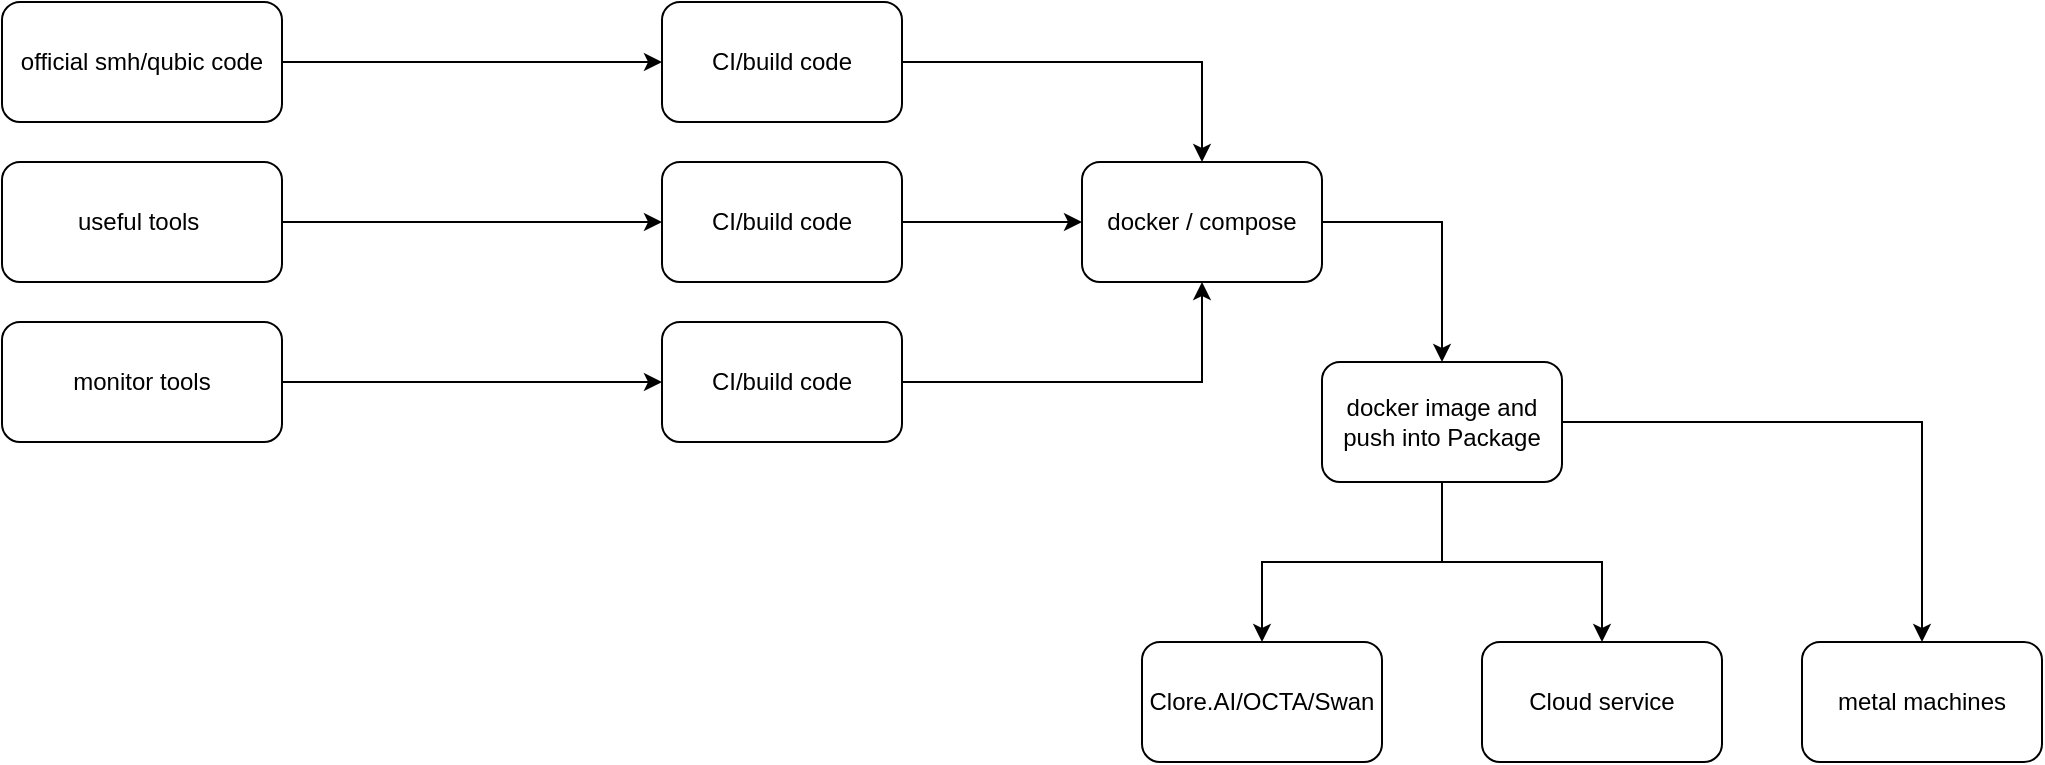 <mxfile version="24.3.1" type="github" pages="4">
  <diagram name="miningworkflow" id="3J1K3kk3U_pk_pzTgoC_">
    <mxGraphModel dx="2109" dy="672" grid="1" gridSize="10" guides="1" tooltips="1" connect="1" arrows="1" fold="1" page="1" pageScale="1" pageWidth="850" pageHeight="1100" math="0" shadow="0">
      <root>
        <mxCell id="0" />
        <mxCell id="1" parent="0" />
        <mxCell id="kpYyH4CZ8bebxXl8eGDB-11" style="edgeStyle=orthogonalEdgeStyle;rounded=0;orthogonalLoop=1;jettySize=auto;html=1;entryX=0;entryY=0.5;entryDx=0;entryDy=0;" edge="1" parent="1" source="kpYyH4CZ8bebxXl8eGDB-1" target="kpYyH4CZ8bebxXl8eGDB-3">
          <mxGeometry relative="1" as="geometry" />
        </mxCell>
        <mxCell id="kpYyH4CZ8bebxXl8eGDB-1" value="official smh/qubic code" style="rounded=1;whiteSpace=wrap;html=1;" vertex="1" parent="1">
          <mxGeometry x="-130" y="160" width="140" height="60" as="geometry" />
        </mxCell>
        <mxCell id="kpYyH4CZ8bebxXl8eGDB-5" style="edgeStyle=orthogonalEdgeStyle;rounded=0;orthogonalLoop=1;jettySize=auto;html=1;" edge="1" parent="1" source="kpYyH4CZ8bebxXl8eGDB-2" target="kpYyH4CZ8bebxXl8eGDB-4">
          <mxGeometry relative="1" as="geometry" />
        </mxCell>
        <mxCell id="kpYyH4CZ8bebxXl8eGDB-7" style="edgeStyle=orthogonalEdgeStyle;rounded=0;orthogonalLoop=1;jettySize=auto;html=1;" edge="1" parent="1" source="kpYyH4CZ8bebxXl8eGDB-2" target="kpYyH4CZ8bebxXl8eGDB-6">
          <mxGeometry relative="1" as="geometry" />
        </mxCell>
        <mxCell id="kpYyH4CZ8bebxXl8eGDB-22" style="edgeStyle=orthogonalEdgeStyle;rounded=0;orthogonalLoop=1;jettySize=auto;html=1;" edge="1" parent="1" source="kpYyH4CZ8bebxXl8eGDB-2" target="kpYyH4CZ8bebxXl8eGDB-21">
          <mxGeometry relative="1" as="geometry" />
        </mxCell>
        <mxCell id="kpYyH4CZ8bebxXl8eGDB-2" value="docker image and push into Package" style="rounded=1;whiteSpace=wrap;html=1;" vertex="1" parent="1">
          <mxGeometry x="530" y="340" width="120" height="60" as="geometry" />
        </mxCell>
        <mxCell id="kpYyH4CZ8bebxXl8eGDB-17" style="edgeStyle=orthogonalEdgeStyle;rounded=0;orthogonalLoop=1;jettySize=auto;html=1;" edge="1" parent="1" source="kpYyH4CZ8bebxXl8eGDB-3" target="kpYyH4CZ8bebxXl8eGDB-16">
          <mxGeometry relative="1" as="geometry" />
        </mxCell>
        <mxCell id="kpYyH4CZ8bebxXl8eGDB-3" value="CI/build code" style="rounded=1;whiteSpace=wrap;html=1;" vertex="1" parent="1">
          <mxGeometry x="200" y="160" width="120" height="60" as="geometry" />
        </mxCell>
        <mxCell id="kpYyH4CZ8bebxXl8eGDB-4" value="Cloud service" style="rounded=1;whiteSpace=wrap;html=1;" vertex="1" parent="1">
          <mxGeometry x="610" y="480" width="120" height="60" as="geometry" />
        </mxCell>
        <mxCell id="kpYyH4CZ8bebxXl8eGDB-6" value="Clore.AI/OCTA/Swan" style="rounded=1;whiteSpace=wrap;html=1;" vertex="1" parent="1">
          <mxGeometry x="440" y="480" width="120" height="60" as="geometry" />
        </mxCell>
        <mxCell id="kpYyH4CZ8bebxXl8eGDB-13" style="edgeStyle=orthogonalEdgeStyle;rounded=0;orthogonalLoop=1;jettySize=auto;html=1;" edge="1" parent="1" source="kpYyH4CZ8bebxXl8eGDB-8" target="kpYyH4CZ8bebxXl8eGDB-12">
          <mxGeometry relative="1" as="geometry" />
        </mxCell>
        <mxCell id="kpYyH4CZ8bebxXl8eGDB-8" value="useful tools&amp;nbsp;" style="rounded=1;whiteSpace=wrap;html=1;" vertex="1" parent="1">
          <mxGeometry x="-130" y="240" width="140" height="60" as="geometry" />
        </mxCell>
        <mxCell id="kpYyH4CZ8bebxXl8eGDB-15" style="edgeStyle=orthogonalEdgeStyle;rounded=0;orthogonalLoop=1;jettySize=auto;html=1;" edge="1" parent="1" source="kpYyH4CZ8bebxXl8eGDB-9" target="kpYyH4CZ8bebxXl8eGDB-14">
          <mxGeometry relative="1" as="geometry" />
        </mxCell>
        <mxCell id="kpYyH4CZ8bebxXl8eGDB-9" value="monitor tools" style="rounded=1;whiteSpace=wrap;html=1;" vertex="1" parent="1">
          <mxGeometry x="-130" y="320" width="140" height="60" as="geometry" />
        </mxCell>
        <mxCell id="kpYyH4CZ8bebxXl8eGDB-18" style="edgeStyle=orthogonalEdgeStyle;rounded=0;orthogonalLoop=1;jettySize=auto;html=1;" edge="1" parent="1" source="kpYyH4CZ8bebxXl8eGDB-12" target="kpYyH4CZ8bebxXl8eGDB-16">
          <mxGeometry relative="1" as="geometry" />
        </mxCell>
        <mxCell id="kpYyH4CZ8bebxXl8eGDB-12" value="CI/build code" style="rounded=1;whiteSpace=wrap;html=1;" vertex="1" parent="1">
          <mxGeometry x="200" y="240" width="120" height="60" as="geometry" />
        </mxCell>
        <mxCell id="kpYyH4CZ8bebxXl8eGDB-19" style="edgeStyle=orthogonalEdgeStyle;rounded=0;orthogonalLoop=1;jettySize=auto;html=1;entryX=0.5;entryY=1;entryDx=0;entryDy=0;" edge="1" parent="1" source="kpYyH4CZ8bebxXl8eGDB-14" target="kpYyH4CZ8bebxXl8eGDB-16">
          <mxGeometry relative="1" as="geometry" />
        </mxCell>
        <mxCell id="kpYyH4CZ8bebxXl8eGDB-14" value="CI/build code" style="rounded=1;whiteSpace=wrap;html=1;" vertex="1" parent="1">
          <mxGeometry x="200" y="320" width="120" height="60" as="geometry" />
        </mxCell>
        <mxCell id="kpYyH4CZ8bebxXl8eGDB-20" style="edgeStyle=orthogonalEdgeStyle;rounded=0;orthogonalLoop=1;jettySize=auto;html=1;entryX=0.5;entryY=0;entryDx=0;entryDy=0;" edge="1" parent="1" source="kpYyH4CZ8bebxXl8eGDB-16" target="kpYyH4CZ8bebxXl8eGDB-2">
          <mxGeometry relative="1" as="geometry">
            <mxPoint x="780" y="250" as="targetPoint" />
            <Array as="points">
              <mxPoint x="590" y="270" />
            </Array>
          </mxGeometry>
        </mxCell>
        <mxCell id="kpYyH4CZ8bebxXl8eGDB-16" value="docker / compose" style="rounded=1;whiteSpace=wrap;html=1;" vertex="1" parent="1">
          <mxGeometry x="410" y="240" width="120" height="60" as="geometry" />
        </mxCell>
        <mxCell id="kpYyH4CZ8bebxXl8eGDB-21" value="metal machines" style="rounded=1;whiteSpace=wrap;html=1;" vertex="1" parent="1">
          <mxGeometry x="770" y="480" width="120" height="60" as="geometry" />
        </mxCell>
      </root>
    </mxGraphModel>
  </diagram>
  <diagram id="5eSb4Et5eHVaA7cftG0I" name="系统资源调度器">
    <mxGraphModel grid="1" page="1" gridSize="10" guides="1" tooltips="1" connect="1" arrows="1" fold="1" pageScale="1" pageWidth="850" pageHeight="1100" math="0" shadow="0">
      <root>
        <mxCell id="0" />
        <mxCell id="1" parent="0" />
        <mxCell id="3e3WdtYJi3byp37MJGVG-2" value="Agent" style="rounded=1;whiteSpace=wrap;html=1;" vertex="1" parent="1">
          <mxGeometry x="310" y="380" width="120" height="60" as="geometry" />
        </mxCell>
        <mxCell id="3e3WdtYJi3byp37MJGVG-8" style="edgeStyle=orthogonalEdgeStyle;rounded=0;orthogonalLoop=1;jettySize=auto;html=1;entryX=0.5;entryY=0;entryDx=0;entryDy=0;" edge="1" parent="1" source="3e3WdtYJi3byp37MJGVG-3" target="3e3WdtYJi3byp37MJGVG-7">
          <mxGeometry relative="1" as="geometry" />
        </mxCell>
        <mxCell id="3e3WdtYJi3byp37MJGVG-3" value="Disk" style="rounded=1;whiteSpace=wrap;html=1;" vertex="1" parent="1">
          <mxGeometry x="100" y="140" width="120" height="60" as="geometry" />
        </mxCell>
        <mxCell id="3e3WdtYJi3byp37MJGVG-4" value="CPU" style="rounded=1;whiteSpace=wrap;html=1;" vertex="1" parent="1">
          <mxGeometry x="310" y="140" width="120" height="60" as="geometry" />
        </mxCell>
        <mxCell id="3e3WdtYJi3byp37MJGVG-10" style="edgeStyle=orthogonalEdgeStyle;rounded=0;orthogonalLoop=1;jettySize=auto;html=1;" edge="1" parent="1" source="3e3WdtYJi3byp37MJGVG-5" target="3e3WdtYJi3byp37MJGVG-9">
          <mxGeometry relative="1" as="geometry" />
        </mxCell>
        <mxCell id="3e3WdtYJi3byp37MJGVG-5" value="NET" style="rounded=1;whiteSpace=wrap;html=1;" vertex="1" parent="1">
          <mxGeometry x="520" y="140" width="120" height="60" as="geometry" />
        </mxCell>
        <mxCell id="3e3WdtYJi3byp37MJGVG-6" value="" style="rounded=1;whiteSpace=wrap;html=1;" vertex="1" parent="1">
          <mxGeometry x="730" y="140" width="120" height="60" as="geometry" />
        </mxCell>
        <mxCell id="3e3WdtYJi3byp37MJGVG-7" value="IO" style="rounded=1;whiteSpace=wrap;html=1;" vertex="1" parent="1">
          <mxGeometry x="100" y="250" width="120" height="60" as="geometry" />
        </mxCell>
        <mxCell id="3e3WdtYJi3byp37MJGVG-9" value="IO" style="rounded=1;whiteSpace=wrap;html=1;" vertex="1" parent="1">
          <mxGeometry x="520" y="250" width="120" height="60" as="geometry" />
        </mxCell>
      </root>
    </mxGraphModel>
  </diagram>
  <diagram id="hZKAB1Cn7i142pxQF0mu" name="不同poet横跳">
    <mxGraphModel grid="1" page="1" gridSize="10" guides="1" tooltips="1" connect="1" arrows="1" fold="1" pageScale="1" pageWidth="850" pageHeight="1100" math="0" shadow="0">
      <root>
        <mxCell id="0" />
        <mxCell id="1" parent="0" />
        <mxCell id="VgnhrV34B0ScWDj17qua-5" value="default poet service" style="rounded=0;whiteSpace=wrap;html=1;" vertex="1" parent="1">
          <mxGeometry x="280" y="30" width="420" height="60" as="geometry" />
        </mxCell>
        <mxCell id="VgnhrV34B0ScWDj17qua-21" value="" style="rounded=0;whiteSpace=wrap;html=1;fillColor=#fff2cc;strokeColor=#d6b656;" vertex="1" parent="1">
          <mxGeometry x="150" y="-38" width="250" height="60" as="geometry" />
        </mxCell>
        <mxCell id="VgnhrV34B0ScWDj17qua-19" value="Create ATX" style="rounded=0;whiteSpace=wrap;html=1;fillColor=#dae8fc;strokeColor=#6c8ebf;" vertex="1" parent="1">
          <mxGeometry x="250" y="180" width="90" height="60" as="geometry" />
        </mxCell>
        <mxCell id="VgnhrV34B0ScWDj17qua-3" value="" style="endArrow=classic;html=1;rounded=0;" edge="1" parent="1">
          <mxGeometry width="50" height="50" relative="1" as="geometry">
            <mxPoint x="-280" y="320" as="sourcePoint" />
            <mxPoint x="1040" y="320" as="targetPoint" />
          </mxGeometry>
        </mxCell>
        <mxCell id="VgnhrV34B0ScWDj17qua-4" value="" style="endArrow=classic;html=1;rounded=0;dashed=1;dashPattern=8 8;" edge="1" parent="1">
          <mxGeometry width="50" height="50" relative="1" as="geometry">
            <mxPoint x="280" y="320" as="sourcePoint" />
            <mxPoint x="280" y="90" as="targetPoint" />
          </mxGeometry>
        </mxCell>
        <mxCell id="VgnhrV34B0ScWDj17qua-6" value="team24" style="rounded=0;whiteSpace=wrap;html=1;" vertex="1" parent="1">
          <mxGeometry x="425" y="180" width="420" height="60" as="geometry" />
        </mxCell>
        <mxCell id="VgnhrV34B0ScWDj17qua-7" value="" style="endArrow=classic;html=1;rounded=0;" edge="1" parent="1">
          <mxGeometry width="50" height="50" relative="1" as="geometry">
            <mxPoint x="423.57" y="320" as="sourcePoint" />
            <mxPoint x="423.57" y="240" as="targetPoint" />
          </mxGeometry>
        </mxCell>
        <mxCell id="VgnhrV34B0ScWDj17qua-8" value="Create ATX" style="rounded=0;whiteSpace=wrap;html=1;fillColor=#dae8fc;strokeColor=#6c8ebf;" vertex="1" parent="1">
          <mxGeometry x="170" y="30" width="90" height="60" as="geometry" />
        </mxCell>
        <mxCell id="VgnhrV34B0ScWDj17qua-11" value="default poet service" style="rounded=0;whiteSpace=wrap;html=1;" vertex="1" parent="1">
          <mxGeometry x="-270" y="30" width="420" height="60" as="geometry" />
        </mxCell>
        <mxCell id="VgnhrV34B0ScWDj17qua-12" value="" style="endArrow=classic;startArrow=classic;html=1;rounded=0;" edge="1" parent="1">
          <mxGeometry width="50" height="50" relative="1" as="geometry">
            <mxPoint x="150" as="sourcePoint" />
            <mxPoint x="280" as="targetPoint" />
          </mxGeometry>
        </mxCell>
        <mxCell id="VgnhrV34B0ScWDj17qua-15" value="default 12 hours" style="edgeLabel;html=1;align=center;verticalAlign=middle;resizable=0;points=[];" vertex="1" connectable="0" parent="VgnhrV34B0ScWDj17qua-12">
          <mxGeometry x="-0.104" relative="1" as="geometry">
            <mxPoint as="offset" />
          </mxGeometry>
        </mxCell>
        <mxCell id="VgnhrV34B0ScWDj17qua-13" value="" style="endArrow=classic;html=1;rounded=0;" edge="1" parent="1">
          <mxGeometry width="50" height="50" relative="1" as="geometry">
            <mxPoint x="150" y="30" as="sourcePoint" />
            <mxPoint x="150" y="-40" as="targetPoint" />
          </mxGeometry>
        </mxCell>
        <mxCell id="VgnhrV34B0ScWDj17qua-14" value="" style="endArrow=classic;html=1;rounded=0;" edge="1" parent="1">
          <mxGeometry width="50" height="50" relative="1" as="geometry">
            <mxPoint x="280" y="30" as="sourcePoint" />
            <mxPoint x="280" y="-40" as="targetPoint" />
          </mxGeometry>
        </mxCell>
        <mxCell id="VgnhrV34B0ScWDj17qua-16" value="team24" style="rounded=0;whiteSpace=wrap;html=1;" vertex="1" parent="1">
          <mxGeometry x="-210" y="180" width="420" height="60" as="geometry" />
        </mxCell>
        <mxCell id="VgnhrV34B0ScWDj17qua-17" value="" style="endArrow=classic;startArrow=classic;html=1;rounded=0;" edge="1" parent="1">
          <mxGeometry width="50" height="50" relative="1" as="geometry">
            <mxPoint x="210" y="170" as="sourcePoint" />
            <mxPoint x="430" y="170" as="targetPoint" />
          </mxGeometry>
        </mxCell>
        <mxCell id="VgnhrV34B0ScWDj17qua-18" value="&amp;nbsp;24 hours" style="edgeLabel;html=1;align=center;verticalAlign=middle;resizable=0;points=[];" vertex="1" connectable="0" parent="VgnhrV34B0ScWDj17qua-17">
          <mxGeometry x="-0.104" relative="1" as="geometry">
            <mxPoint as="offset" />
          </mxGeometry>
        </mxCell>
        <mxCell id="VgnhrV34B0ScWDj17qua-20" value="" style="curved=1;endArrow=classic;html=1;rounded=0;exitX=1;exitY=1;exitDx=0;exitDy=0;" edge="1" parent="1" source="VgnhrV34B0ScWDj17qua-21">
          <mxGeometry width="50" height="50" relative="1" as="geometry">
            <mxPoint x="400" y="160" as="sourcePoint" />
            <mxPoint x="420" y="200" as="targetPoint" />
            <Array as="points">
              <mxPoint x="440" y="110" />
              <mxPoint x="430" y="130" />
              <mxPoint x="400" y="110" />
            </Array>
          </mxGeometry>
        </mxCell>
      </root>
    </mxGraphModel>
  </diagram>
  <diagram id="wfaG5kPf4200wHSjHIdk" name="监控调度，涉及内存">
    <mxGraphModel dx="2109" dy="672" grid="1" gridSize="10" guides="1" tooltips="1" connect="1" arrows="1" fold="1" page="1" pageScale="1" pageWidth="850" pageHeight="1100" math="0" shadow="0">
      <root>
        <mxCell id="0" />
        <mxCell id="1" parent="0" />
        <mxCell id="MgpBced8UhODXdI7eE5C-3" style="edgeStyle=orthogonalEdgeStyle;rounded=0;orthogonalLoop=1;jettySize=auto;html=1;" edge="1" parent="1" source="MgpBced8UhODXdI7eE5C-1" target="MgpBced8UhODXdI7eE5C-2">
          <mxGeometry relative="1" as="geometry" />
        </mxCell>
        <mxCell id="MgpBced8UhODXdI7eE5C-1" value="node1 -&amp;gt; dir1&lt;div&gt;node2 -&amp;gt; dir2&lt;br&gt;&lt;/div&gt;&lt;div&gt;node3 -&amp;gt; dir3&lt;br&gt;&lt;/div&gt;&lt;div&gt;node4 -&amp;gt; dir4&lt;br&gt;&lt;/div&gt;" style="rounded=1;whiteSpace=wrap;html=1;" vertex="1" parent="1">
          <mxGeometry x="-250" y="450" width="120" height="60" as="geometry" />
        </mxCell>
        <mxCell id="MgpBced8UhODXdI7eE5C-2" value="&lt;div&gt;Agent&lt;/div&gt;" style="rounded=1;whiteSpace=wrap;html=1;verticalAlign=bottom;" vertex="1" parent="1">
          <mxGeometry x="-110" y="295" width="1130" height="370" as="geometry" />
        </mxCell>
        <mxCell id="MgpBced8UhODXdI7eE5C-26" value="" style="group" vertex="1" connectable="0" parent="1">
          <mxGeometry x="80" y="320" width="735" height="60" as="geometry" />
        </mxCell>
        <mxCell id="MgpBced8UhODXdI7eE5C-16" value="" style="shape=process;whiteSpace=wrap;html=1;backgroundOutline=1;size=0.025;" vertex="1" parent="MgpBced8UhODXdI7eE5C-26">
          <mxGeometry width="735" height="60" as="geometry" />
        </mxCell>
        <mxCell id="MgpBced8UhODXdI7eE5C-21" value="1" style="ellipse;whiteSpace=wrap;html=1;fillColor=#fff2cc;strokeColor=#d6b656;" vertex="1" parent="MgpBced8UhODXdI7eE5C-26">
          <mxGeometry x="334" y="5" width="50" height="50" as="geometry" />
        </mxCell>
        <mxCell id="MgpBced8UhODXdI7eE5C-22" value="2" style="ellipse;whiteSpace=wrap;html=1;fillColor=#fff2cc;strokeColor=#d6b656;" vertex="1" parent="MgpBced8UhODXdI7eE5C-26">
          <mxGeometry x="394" y="5" width="50" height="50" as="geometry" />
        </mxCell>
        <mxCell id="MgpBced8UhODXdI7eE5C-23" value="3" style="ellipse;whiteSpace=wrap;html=1;fillColor=#fff2cc;strokeColor=#d6b656;" vertex="1" parent="MgpBced8UhODXdI7eE5C-26">
          <mxGeometry x="450" y="5" width="50" height="50" as="geometry" />
        </mxCell>
        <mxCell id="MgpBced8UhODXdI7eE5C-24" value="4" style="ellipse;whiteSpace=wrap;html=1;fillColor=#fff2cc;strokeColor=#d6b656;" vertex="1" parent="MgpBced8UhODXdI7eE5C-26">
          <mxGeometry x="510" y="5" width="50" height="50" as="geometry" />
        </mxCell>
        <mxCell id="MgpBced8UhODXdI7eE5C-25" value="5" style="ellipse;whiteSpace=wrap;html=1;fillColor=#fff2cc;strokeColor=#d6b656;" vertex="1" parent="MgpBced8UhODXdI7eE5C-26">
          <mxGeometry x="570" y="5" width="50" height="50" as="geometry" />
        </mxCell>
        <mxCell id="MgpBced8UhODXdI7eE5C-41" value="runing" style="text;html=1;align=center;verticalAlign=middle;resizable=0;points=[];autosize=1;strokeColor=none;fillColor=none;" vertex="1" parent="MgpBced8UhODXdI7eE5C-26">
          <mxGeometry x="25" y="15" width="60" height="30" as="geometry" />
        </mxCell>
        <mxCell id="MgpBced8UhODXdI7eE5C-50" value="" style="edgeStyle=orthogonalEdgeStyle;rounded=0;orthogonalLoop=1;jettySize=auto;html=1;" edge="1" parent="1" source="MgpBced8UhODXdI7eE5C-27" target="MgpBced8UhODXdI7eE5C-49">
          <mxGeometry relative="1" as="geometry" />
        </mxCell>
        <mxCell id="MgpBced8UhODXdI7eE5C-27" value="node1 -&amp;gt; dir1&lt;div&gt;node2 -&amp;gt; dir2&lt;br&gt;&lt;/div&gt;&lt;div&gt;node3 -&amp;gt; dir3&lt;br&gt;&lt;/div&gt;&lt;div&gt;node4 -&amp;gt; dir4&lt;br&gt;&lt;/div&gt;" style="rounded=1;whiteSpace=wrap;html=1;" vertex="1" parent="1">
          <mxGeometry x="370" y="435" width="120" height="60" as="geometry" />
        </mxCell>
        <mxCell id="MgpBced8UhODXdI7eE5C-30" value="" style="shape=flexArrow;endArrow=classic;html=1;rounded=0;" edge="1" parent="1">
          <mxGeometry width="50" height="50" relative="1" as="geometry">
            <mxPoint x="220" y="445" as="sourcePoint" />
            <mxPoint x="220" y="385" as="targetPoint" />
          </mxGeometry>
        </mxCell>
        <mxCell id="MgpBced8UhODXdI7eE5C-33" value="" style="group;fillColor=#f8cecc;strokeColor=#b85450;" vertex="1" connectable="0" parent="1">
          <mxGeometry x="80" y="550" width="735" height="60" as="geometry" />
        </mxCell>
        <mxCell id="MgpBced8UhODXdI7eE5C-34" value="" style="shape=process;whiteSpace=wrap;html=1;backgroundOutline=1;size=0.025;" vertex="1" parent="MgpBced8UhODXdI7eE5C-33">
          <mxGeometry width="735" height="60" as="geometry" />
        </mxCell>
        <mxCell id="MgpBced8UhODXdI7eE5C-35" value="1" style="ellipse;whiteSpace=wrap;html=1;fillColor=#f8cecc;strokeColor=#b85450;" vertex="1" parent="MgpBced8UhODXdI7eE5C-33">
          <mxGeometry x="334" y="5" width="50" height="50" as="geometry" />
        </mxCell>
        <mxCell id="MgpBced8UhODXdI7eE5C-36" value="2" style="ellipse;whiteSpace=wrap;html=1;fillColor=#f8cecc;strokeColor=#b85450;" vertex="1" parent="MgpBced8UhODXdI7eE5C-33">
          <mxGeometry x="394" y="5" width="50" height="50" as="geometry" />
        </mxCell>
        <mxCell id="MgpBced8UhODXdI7eE5C-37" value="3" style="ellipse;whiteSpace=wrap;html=1;fillColor=#f8cecc;strokeColor=#b85450;" vertex="1" parent="MgpBced8UhODXdI7eE5C-33">
          <mxGeometry x="450" y="5" width="50" height="50" as="geometry" />
        </mxCell>
        <mxCell id="MgpBced8UhODXdI7eE5C-38" value="4" style="ellipse;whiteSpace=wrap;html=1;fillColor=#f8cecc;strokeColor=#b85450;" vertex="1" parent="MgpBced8UhODXdI7eE5C-33">
          <mxGeometry x="510" y="5" width="50" height="50" as="geometry" />
        </mxCell>
        <mxCell id="MgpBced8UhODXdI7eE5C-39" value="5" style="ellipse;whiteSpace=wrap;html=1;fillColor=#f8cecc;strokeColor=#b85450;" vertex="1" parent="MgpBced8UhODXdI7eE5C-33">
          <mxGeometry x="570" y="5" width="50" height="50" as="geometry" />
        </mxCell>
        <mxCell id="MgpBced8UhODXdI7eE5C-40" value="Pending" style="text;html=1;align=center;verticalAlign=middle;resizable=0;points=[];autosize=1;strokeColor=none;fillColor=none;" vertex="1" parent="MgpBced8UhODXdI7eE5C-33">
          <mxGeometry x="30" y="15" width="70" height="30" as="geometry" />
        </mxCell>
        <mxCell id="MgpBced8UhODXdI7eE5C-45" value="" style="pointerEvents=1;shadow=0;dashed=0;html=1;strokeColor=none;fillColor=#4495D1;labelPosition=center;verticalLabelPosition=bottom;verticalAlign=top;align=center;outlineConnect=0;shape=mxgraph.veeam.cpu;" vertex="1" parent="1">
          <mxGeometry x="899" y="390.2" width="44.8" height="44.8" as="geometry" />
        </mxCell>
        <mxCell id="MgpBced8UhODXdI7eE5C-46" value="" style="sketch=0;pointerEvents=1;shadow=0;dashed=0;html=1;strokeColor=none;fillColor=#005F4B;labelPosition=center;verticalLabelPosition=bottom;verticalAlign=top;align=center;outlineConnect=0;shape=mxgraph.veeam2.hdd;" vertex="1" parent="1">
          <mxGeometry x="903.8" y="447.5" width="28.0" height="35" as="geometry" />
        </mxCell>
        <mxCell id="MgpBced8UhODXdI7eE5C-47" value="" style="sketch=0;pointerEvents=1;shadow=0;dashed=0;html=1;strokeColor=none;fillColor=#005F4B;labelPosition=center;verticalLabelPosition=bottom;verticalAlign=top;align=center;outlineConnect=0;shape=mxgraph.veeam2.ram;" vertex="1" parent="1">
          <mxGeometry x="899" y="510" width="40" height="19" as="geometry" />
        </mxCell>
        <mxCell id="MgpBced8UhODXdI7eE5C-51" style="edgeStyle=orthogonalEdgeStyle;rounded=0;orthogonalLoop=1;jettySize=auto;html=1;" edge="1" parent="1" source="MgpBced8UhODXdI7eE5C-49" target="MgpBced8UhODXdI7eE5C-45">
          <mxGeometry relative="1" as="geometry" />
        </mxCell>
        <mxCell id="MgpBced8UhODXdI7eE5C-52" style="edgeStyle=orthogonalEdgeStyle;rounded=0;orthogonalLoop=1;jettySize=auto;html=1;" edge="1" parent="1" source="MgpBced8UhODXdI7eE5C-49" target="MgpBced8UhODXdI7eE5C-46">
          <mxGeometry relative="1" as="geometry" />
        </mxCell>
        <mxCell id="MgpBced8UhODXdI7eE5C-53" style="edgeStyle=orthogonalEdgeStyle;rounded=0;orthogonalLoop=1;jettySize=auto;html=1;" edge="1" parent="1" source="MgpBced8UhODXdI7eE5C-49" target="MgpBced8UhODXdI7eE5C-47">
          <mxGeometry relative="1" as="geometry" />
        </mxCell>
        <mxCell id="MgpBced8UhODXdI7eE5C-49" value="&lt;span style=&quot;text-wrap: wrap;&quot;&gt;scheduler&lt;/span&gt;" style="sketch=0;points=[[0.015,0.015,0],[0.985,0.015,0],[0.985,0.985,0],[0.015,0.985,0],[0.25,0,0],[0.5,0,0],[0.75,0,0],[1,0.25,0],[1,0.5,0],[1,0.75,0],[0.75,1,0],[0.5,1,0],[0.25,1,0],[0,0.75,0],[0,0.5,0],[0,0.25,0]];verticalLabelPosition=bottom;html=1;verticalAlign=top;aspect=fixed;align=center;pointerEvents=1;shape=mxgraph.cisco19.rect;prIcon=meeting_scheduling_and_management_server;fillColor=#f0a30a;strokeColor=#BD7000;fontColor=#000000;" vertex="1" parent="1">
          <mxGeometry x="660" y="420" width="115.2" height="90" as="geometry" />
        </mxCell>
        <mxCell id="MgpBced8UhODXdI7eE5C-54" value="taskset" style="text;html=1;align=center;verticalAlign=middle;resizable=0;points=[];autosize=1;strokeColor=none;fillColor=none;" vertex="1" parent="1">
          <mxGeometry x="943.8" y="397.6" width="60" height="30" as="geometry" />
        </mxCell>
        <mxCell id="MgpBced8UhODXdI7eE5C-55" value="mmap" style="text;html=1;align=center;verticalAlign=middle;resizable=0;points=[];autosize=1;strokeColor=none;fillColor=none;" vertex="1" parent="1">
          <mxGeometry x="939" y="452.5" width="60" height="30" as="geometry" />
        </mxCell>
        <mxCell id="MgpBced8UhODXdI7eE5C-57" value="dirty_ratio" style="text;html=1;align=center;verticalAlign=middle;resizable=0;points=[];autosize=1;strokeColor=none;fillColor=none;" vertex="1" parent="1">
          <mxGeometry x="939" y="504.5" width="80" height="30" as="geometry" />
        </mxCell>
        <mxCell id="MgpBced8UhODXdI7eE5C-58" value="deadline" style="text;html=1;align=center;verticalAlign=middle;resizable=0;points=[];autosize=1;strokeColor=none;fillColor=none;" vertex="1" parent="1">
          <mxGeometry x="943.8" y="367.6" width="70" height="30" as="geometry" />
        </mxCell>
        <mxCell id="MgpBced8UhODXdI7eE5C-59" value="需求，根据CPU性能 IO RAM大小，决定spacemesh的数量&lt;br&gt;监控spacemesh节点的进程使用情况，内存，IO，CPU等数据，&lt;div&gt;&lt;br&gt;&lt;/div&gt;" style="text;html=1;align=left;verticalAlign=middle;resizable=0;points=[];autosize=1;strokeColor=none;fillColor=none;" vertex="1" parent="1">
          <mxGeometry x="210" y="670" width="360" height="60" as="geometry" />
        </mxCell>
      </root>
    </mxGraphModel>
  </diagram>
</mxfile>
